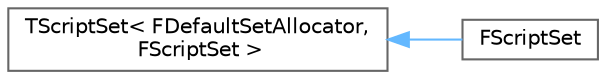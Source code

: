 digraph "Graphical Class Hierarchy"
{
 // INTERACTIVE_SVG=YES
 // LATEX_PDF_SIZE
  bgcolor="transparent";
  edge [fontname=Helvetica,fontsize=10,labelfontname=Helvetica,labelfontsize=10];
  node [fontname=Helvetica,fontsize=10,shape=box,height=0.2,width=0.4];
  rankdir="LR";
  Node0 [id="Node000000",label="TScriptSet\< FDefaultSetAllocator,\l FScriptSet \>",height=0.2,width=0.4,color="grey40", fillcolor="white", style="filled",URL="$d8/d49/classTScriptSet.html",tooltip=" "];
  Node0 -> Node1 [id="edge8382_Node000000_Node000001",dir="back",color="steelblue1",style="solid",tooltip=" "];
  Node1 [id="Node000001",label="FScriptSet",height=0.2,width=0.4,color="grey40", fillcolor="white", style="filled",URL="$dd/dfb/classFScriptSet.html",tooltip=" "];
}
